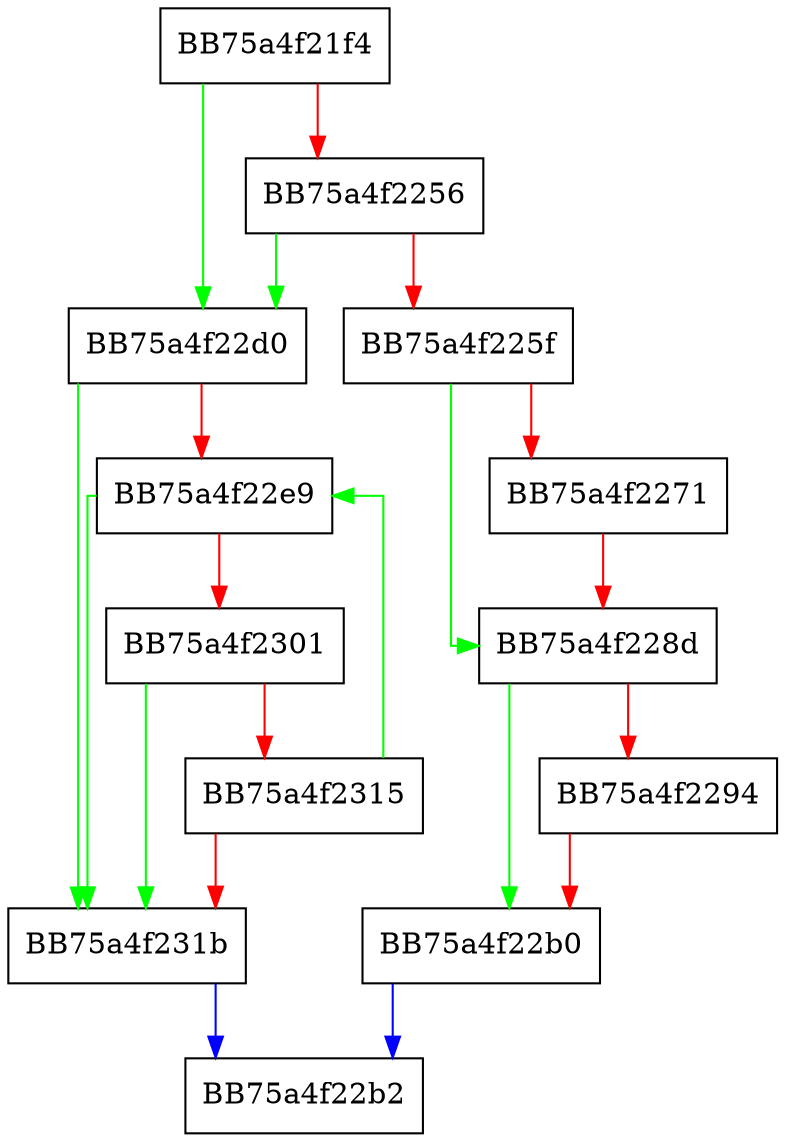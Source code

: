 digraph vmm_memmove {
  node [shape="box"];
  graph [splines=ortho];
  BB75a4f21f4 -> BB75a4f22d0 [color="green"];
  BB75a4f21f4 -> BB75a4f2256 [color="red"];
  BB75a4f2256 -> BB75a4f22d0 [color="green"];
  BB75a4f2256 -> BB75a4f225f [color="red"];
  BB75a4f225f -> BB75a4f228d [color="green"];
  BB75a4f225f -> BB75a4f2271 [color="red"];
  BB75a4f2271 -> BB75a4f228d [color="red"];
  BB75a4f228d -> BB75a4f22b0 [color="green"];
  BB75a4f228d -> BB75a4f2294 [color="red"];
  BB75a4f2294 -> BB75a4f22b0 [color="red"];
  BB75a4f22b0 -> BB75a4f22b2 [color="blue"];
  BB75a4f22d0 -> BB75a4f231b [color="green"];
  BB75a4f22d0 -> BB75a4f22e9 [color="red"];
  BB75a4f22e9 -> BB75a4f231b [color="green"];
  BB75a4f22e9 -> BB75a4f2301 [color="red"];
  BB75a4f2301 -> BB75a4f231b [color="green"];
  BB75a4f2301 -> BB75a4f2315 [color="red"];
  BB75a4f2315 -> BB75a4f22e9 [color="green"];
  BB75a4f2315 -> BB75a4f231b [color="red"];
  BB75a4f231b -> BB75a4f22b2 [color="blue"];
}